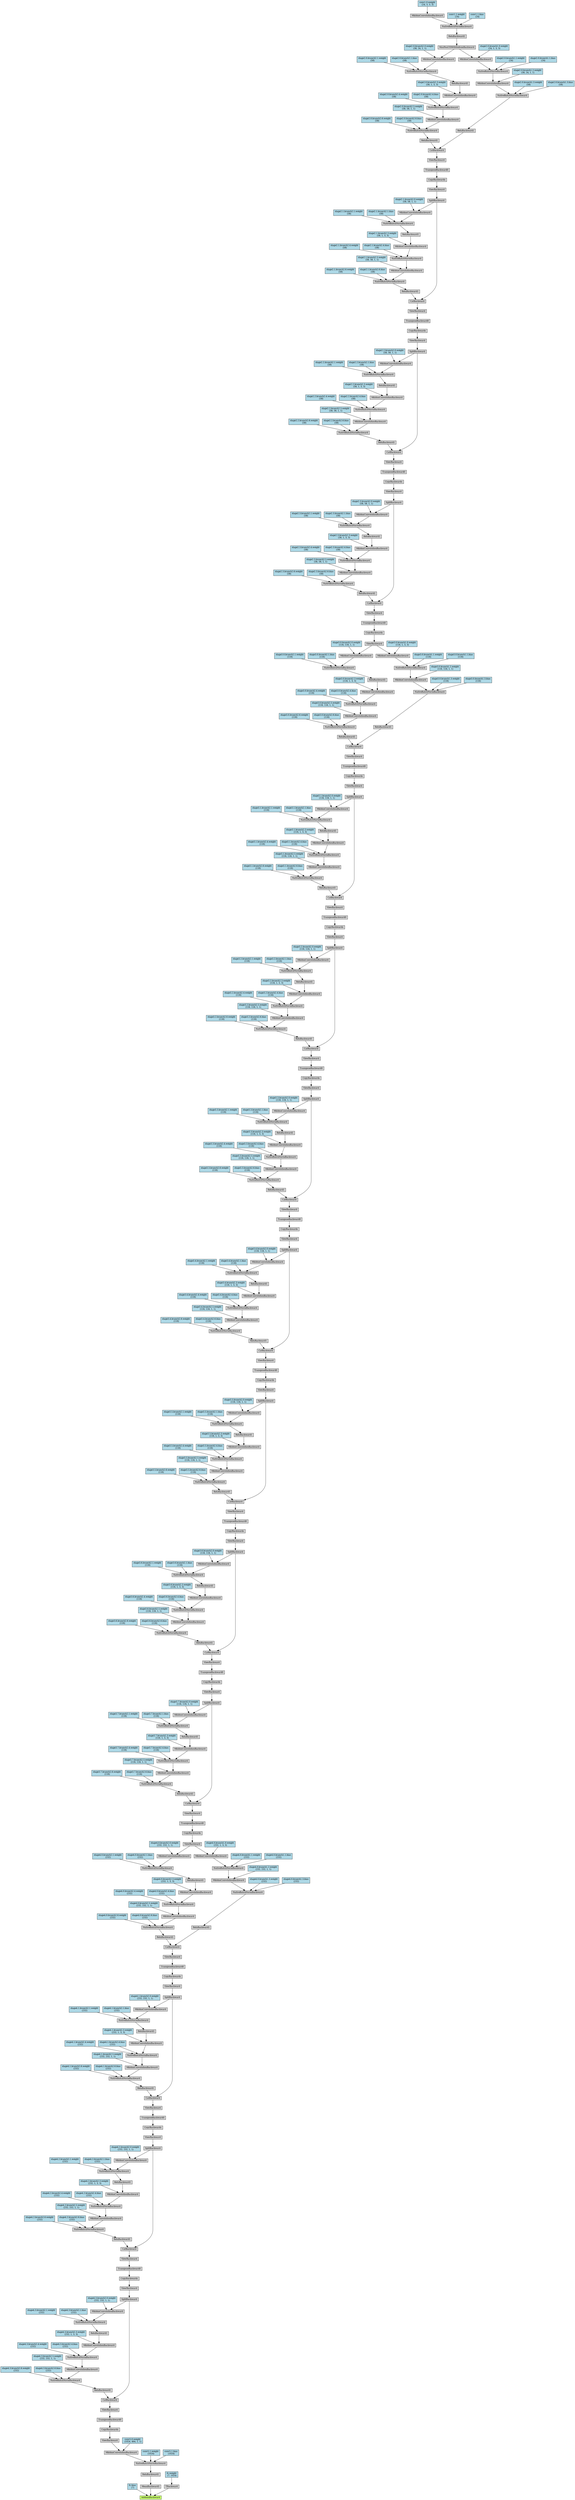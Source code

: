 digraph {
	graph [size="127.05,127.05"]
	node [align=left fontsize=12 height=0.2 ranksep=0.1 shape=box style=filled]
		139963196985864 [label=AddmmBackward fillcolor=darkolivegreen1]
			139959723354208 -> 139963196985864
		139959723354208 [label="fc.bias
 (7)" fillcolor=lightblue]
			139959723352528 -> 139963196985864
		139959723352528 [label=MeanBackward1]
			139959723353200 -> 139959723352528
		139959723353200 [label=ReluBackward1]
			139959723354264 -> 139959723353200
		139959723354264 [label=NativeBatchNormBackward]
			139959723354544 -> 139959723354264
		139959723354544 [label=MkldnnConvolutionBackward]
			139959723355272 -> 139959723354544
		139959723355272 [label=ViewBackward]
			139959723355552 -> 139959723355272
		139959723355552 [label=CopyBackwards]
			139959723354320 -> 139959723355552
		139959723354320 [label=TransposeBackward0]
			139959723353760 -> 139959723354320
		139959723353760 [label=ViewBackward]
			139959723352696 -> 139959723353760
		139959723352696 [label=CatBackward]
			139959723976632 -> 139959723352696
		139959723976632 [label=SplitBackward]
			139959723975288 -> 139959723976632
		139959723975288 [label=ViewBackward]
			139959723978200 -> 139959723975288
		139959723978200 [label=CopyBackwards]
			139959723976240 -> 139959723978200
		139959723976240 [label=TransposeBackward0]
			139959723978536 -> 139959723976240
		139959723978536 [label=ViewBackward]
			139959723975456 -> 139959723978536
		139959723975456 [label=CatBackward]
			139959723978256 -> 139959723975456
		139959723978256 [label=SplitBackward]
			139959723977752 -> 139959723978256
		139959723977752 [label=ViewBackward]
			139959723977416 -> 139959723977752
		139959723977416 [label=CopyBackwards]
			139959723976800 -> 139959723977416
		139959723976800 [label=TransposeBackward0]
			139959723976408 -> 139959723976800
		139959723976408 [label=ViewBackward]
			139959723976016 -> 139959723976408
		139959723976016 [label=CatBackward]
			139959723975736 -> 139959723976016
		139959723975736 [label=SplitBackward]
			139962238981904 -> 139959723975736
		139962238981904 [label=ViewBackward]
			139962238982016 -> 139962238981904
		139962238982016 [label=CopyBackwards]
			139962238983304 -> 139962238982016
		139962238983304 [label=TransposeBackward0]
			139962238982464 -> 139962238983304
		139962238982464 [label=ViewBackward]
			139962238981120 -> 139962238982464
		139962238981120 [label=CatBackward]
			139962238980728 -> 139962238981120
		139962238980728 [label=ReluBackward1]
			139962238982520 -> 139962238980728
		139962238982520 [label=NativeBatchNormBackward]
			139957228122184 -> 139962238982520
		139957228122184 [label=MkldnnConvolutionBackward]
			139962651998528 -> 139957228122184
		139962651998528 [label=NativeBatchNormBackward]
			139962576338504 -> 139962651998528
		139962576338504 [label=MkldnnConvolutionBackward]
			139962576336208 -> 139962576338504
		139962576336208 [label=ViewBackward]
			139962945224432 -> 139962576336208
		139962945224432 [label=CopyBackwards]
			139959722795696 -> 139962945224432
		139959722795696 [label=TransposeBackward0]
			139959722797824 -> 139959722795696
		139959722797824 [label=ViewBackward]
			139959722796312 -> 139959722797824
		139959722796312 [label=CatBackward]
			139959722795136 -> 139959722796312
		139959722795136 [label=SplitBackward]
			139959722798440 -> 139959722795136
		139959722798440 [label=ViewBackward]
			139959722798104 -> 139959722798440
		139959722798104 [label=CopyBackwards]
			139959722798328 -> 139959722798104
		139959722798328 [label=TransposeBackward0]
			139959722796648 -> 139959722798328
		139959722796648 [label=ViewBackward]
			139959722796424 -> 139959722796648
		139959722796424 [label=CatBackward]
			139959722796088 -> 139959722796424
		139959722796088 [label=SplitBackward]
			139959722795192 -> 139959722796088
		139959722795192 [label=ViewBackward]
			139959722798832 -> 139959722795192
		139959722798832 [label=CopyBackwards]
			139959722798384 -> 139959722798832
		139959722798384 [label=TransposeBackward0]
			139959722797208 -> 139959722798384
		139959722797208 [label=ViewBackward]
			139962658058816 -> 139959722797208
		139962658058816 [label=CatBackward]
			139958582924176 -> 139962658058816
		139958582924176 [label=SplitBackward]
			139958582924904 -> 139958582924176
		139958582924904 [label=ViewBackward]
			139959725121432 -> 139958582924904
		139959725121432 [label=CopyBackwards]
			139959725120032 -> 139959725121432
		139959725120032 [label=TransposeBackward0]
			139959725119808 -> 139959725120032
		139959725119808 [label=ViewBackward]
			139959725119584 -> 139959725119808
		139959725119584 [label=CatBackward]
			139959725119304 -> 139959725119584
		139959725119304 [label=SplitBackward]
			139959725118912 -> 139959725119304
		139959725118912 [label=ViewBackward]
			139959725118800 -> 139959725118912
		139959725118800 [label=CopyBackwards]
			139959725118576 -> 139959725118800
		139959725118576 [label=TransposeBackward0]
			139959725118352 -> 139959725118576
		139959725118352 [label=ViewBackward]
			139959725117960 -> 139959725118352
		139959725117960 [label=CatBackward]
			139959725117736 -> 139959725117960
		139959725117736 [label=SplitBackward]
			139959725117512 -> 139959725117736
		139959725117512 [label=ViewBackward]
			139959722336208 -> 139959725117512
		139959722336208 [label=CopyBackwards]
			139959722336096 -> 139959722336208
		139959722336096 [label=TransposeBackward0]
			139959722335872 -> 139959722336096
		139959722335872 [label=ViewBackward]
			139959722335704 -> 139959722335872
		139959722335704 [label=CatBackward]
			139959722335592 -> 139959722335704
		139959722335592 [label=SplitBackward]
			139959722335424 -> 139959722335592
		139959722335424 [label=ViewBackward]
			139959722335368 -> 139959722335424
		139959722335368 [label=CopyBackwards]
			139959722335200 -> 139959722335368
		139959722335200 [label=TransposeBackward0]
			139959722335088 -> 139959722335200
		139959722335088 [label=ViewBackward]
			139959722334976 -> 139959722335088
		139959722334976 [label=CatBackward]
			139959722334864 -> 139959722334976
		139959722334864 [label=SplitBackward]
			139959722334696 -> 139959722334864
		139959722334696 [label=ViewBackward]
			139959722334584 -> 139959722334696
		139959722334584 [label=CopyBackwards]
			139959722334416 -> 139959722334584
		139959722334416 [label=TransposeBackward0]
			139959722334360 -> 139959722334416
		139959722334360 [label=ViewBackward]
			139959722334248 -> 139959722334360
		139959722334248 [label=CatBackward]
			139959722334136 -> 139959722334248
		139959722334136 [label=ReluBackward1]
			139959722333968 -> 139959722334136
		139959722333968 [label=NativeBatchNormBackward]
			139959722333856 -> 139959722333968
		139959722333856 [label=MkldnnConvolutionBackward]
			139959722333576 -> 139959722333856
		139959722333576 [label=NativeBatchNormBackward]
			139959722333408 -> 139959722333576
		139959722333408 [label=MkldnnConvolutionBackward]
			139959722333184 -> 139959722333408
		139959722333184 [label=ViewBackward]
			139959722333016 -> 139959722333184
		139959722333016 [label=CopyBackwards]
			139959722332904 -> 139959722333016
		139959722332904 [label=TransposeBackward0]
			139959722332792 -> 139959722332904
		139959722332792 [label=ViewBackward]
			139959722332680 -> 139959722332792
		139959722332680 [label=CatBackward]
			139959722332568 -> 139959722332680
		139959722332568 [label=SplitBackward]
			139959722332400 -> 139959722332568
		139959722332400 [label=ViewBackward]
			139959722332288 -> 139959722332400
		139959722332288 [label=CopyBackwards]
			139959723843536 -> 139959722332288
		139959723843536 [label=TransposeBackward0]
			139959723843200 -> 139959723843536
		139959723843200 [label=ViewBackward]
			139959723842920 -> 139959723843200
		139959723842920 [label=CatBackward]
			139959723842808 -> 139959723842920
		139959723842808 [label=SplitBackward]
			139959723842528 -> 139959723842808
		139959723842528 [label=ViewBackward]
			139959723842192 -> 139959723842528
		139959723842192 [label=CopyBackwards]
			139959723841912 -> 139959723842192
		139959723841912 [label=TransposeBackward0]
			139959723841688 -> 139959723841912
		139959723841688 [label=ViewBackward]
			139959723841576 -> 139959723841688
		139959723841576 [label=CatBackward]
			139959723841352 -> 139959723841576
		139959723841352 [label=SplitBackward]
			139959723840904 -> 139959723841352
		139959723840904 [label=ViewBackward]
			139959723840568 -> 139959723840904
		139959723840568 [label=CopyBackwards]
			139959723840456 -> 139959723840568
		139959723840456 [label=TransposeBackward0]
			139959723840288 -> 139959723840456
		139959723840288 [label=ViewBackward]
			139959723840064 -> 139959723840288
		139959723840064 [label=CatBackward]
			139959723839784 -> 139959723840064
		139959723839784 [label=ReluBackward1]
			139962576262368 -> 139959723839784
		139962576262368 [label=NativeBatchNormBackward]
			139962576263264 -> 139962576262368
		139962576263264 [label=MkldnnConvolutionBackward]
			139962576264832 -> 139962576263264
		139962576264832 [label=NativeBatchNormBackward]
			139962576263544 -> 139962576264832
		139962576263544 [label=MkldnnConvolutionBackward]
			139962576262872 -> 139962576263544
		139962576262872 [label=MaxPool2DWithIndicesBackward]
			139962576262480 -> 139962576262872
		139962576262480 [label=ReluBackward1]
			139962576261752 -> 139962576262480
		139962576261752 [label=NativeBatchNormBackward]
			139962576261248 -> 139962576261752
		139962576261248 [label=MkldnnConvolutionBackward]
			139959722921096 -> 139962576261248
		139959722921096 [label="conv1.0.weight
 (24, 3, 3, 3)" fillcolor=lightblue]
			139962576261192 -> 139962576261752
		139962576261192 [label="conv1.1.weight
 (24)" fillcolor=lightblue]
			139959722919696 -> 139962576261752
		139959722919696 [label="conv1.1.bias
 (24)" fillcolor=lightblue]
			139962576262816 -> 139962576263544
		139962576262816 [label="stage2.0.branch1.0.weight
 (24, 1, 3, 3)" fillcolor=lightblue]
			139962576263208 -> 139962576264832
		139962576263208 [label="stage2.0.branch1.1.weight
 (24)" fillcolor=lightblue]
			139962576263152 -> 139962576264832
		139962576263152 [label="stage2.0.branch1.1.bias
 (24)" fillcolor=lightblue]
			139962576264720 -> 139962576263264
		139962576264720 [label="stage2.0.branch1.2.weight
 (58, 24, 1, 1)" fillcolor=lightblue]
			139962576263824 -> 139962576262368
		139962576263824 [label="stage2.0.branch1.3.weight
 (58)" fillcolor=lightblue]
			139962576264272 -> 139962576262368
		139962576264272 [label="stage2.0.branch1.3.bias
 (58)" fillcolor=lightblue]
			139959723839560 -> 139959723840064
		139959723839560 [label=ReluBackward1]
			139962576262424 -> 139959723839560
		139962576262424 [label=NativeBatchNormBackward]
			139962576264216 -> 139962576262424
		139962576264216 [label=MkldnnConvolutionBackward]
			139962576261976 -> 139962576264216
		139962576261976 [label=NativeBatchNormBackward]
			139959722920536 -> 139962576261976
		139959722920536 [label=MkldnnConvolutionBackward]
			139959722919920 -> 139959722920536
		139959722919920 [label=ReluBackward1]
			139959722919584 -> 139959722919920
		139959722919584 [label=NativeBatchNormBackward]
			139959722919416 -> 139959722919584
		139959722919416 [label=MkldnnConvolutionBackward]
			139962576262872 -> 139959722919416
			139959723020240 -> 139959722919416
		139959723020240 [label="stage2.0.branch2.0.weight
 (58, 24, 1, 1)" fillcolor=lightblue]
			139959722919192 -> 139959722919584
		139959722919192 [label="stage2.0.branch2.1.weight
 (58)" fillcolor=lightblue]
			139959722918184 -> 139959722919584
		139959722918184 [label="stage2.0.branch2.1.bias
 (58)" fillcolor=lightblue]
			139959722919752 -> 139959722920536
		139959722919752 [label="stage2.0.branch2.3.weight
 (58, 1, 3, 3)" fillcolor=lightblue]
			139959722920592 -> 139962576261976
		139959722920592 [label="stage2.0.branch2.4.weight
 (58)" fillcolor=lightblue]
			139959722920480 -> 139962576261976
		139959722920480 [label="stage2.0.branch2.4.bias
 (58)" fillcolor=lightblue]
			139959722921880 -> 139962576264216
		139959722921880 [label="stage2.0.branch2.5.weight
 (58, 58, 1, 1)" fillcolor=lightblue]
			139962576262648 -> 139962576262424
		139962576262648 [label="stage2.0.branch2.6.weight
 (58)" fillcolor=lightblue]
			139962576261360 -> 139962576262424
		139962576261360 [label="stage2.0.branch2.6.bias
 (58)" fillcolor=lightblue]
			139959723841184 -> 139959723841576
		139959723841184 [label=ReluBackward1]
			139959723840792 -> 139959723841184
		139959723840792 [label=NativeBatchNormBackward]
			139959723840400 -> 139959723840792
		139959723840400 [label=MkldnnConvolutionBackward]
			139962576265056 -> 139959723840400
		139962576265056 [label=NativeBatchNormBackward]
			139959722919640 -> 139962576265056
		139959722919640 [label=MkldnnConvolutionBackward]
			139959723020128 -> 139959722919640
		139959723020128 [label=ReluBackward1]
			139959723019904 -> 139959723020128
		139959723019904 [label=NativeBatchNormBackward]
			139959723019344 -> 139959723019904
		139959723019344 [label=MkldnnConvolutionBackward]
			139959723841352 -> 139959723019344
			139959723018896 -> 139959723019344
		139959723018896 [label="stage2.1.branch2.0.weight
 (58, 58, 1, 1)" fillcolor=lightblue]
			139959723019288 -> 139959723019904
		139959723019288 [label="stage2.1.branch2.1.weight
 (58)" fillcolor=lightblue]
			139959723019120 -> 139959723019904
		139959723019120 [label="stage2.1.branch2.1.bias
 (58)" fillcolor=lightblue]
			139959723019792 -> 139959722919640
		139959723019792 [label="stage2.1.branch2.3.weight
 (58, 1, 3, 3)" fillcolor=lightblue]
			139959722918072 -> 139962576265056
		139959722918072 [label="stage2.1.branch2.4.weight
 (58)" fillcolor=lightblue]
			139959722920256 -> 139962576265056
		139959722920256 [label="stage2.1.branch2.4.bias
 (58)" fillcolor=lightblue]
			139962576262928 -> 139959723840400
		139962576262928 [label="stage2.1.branch2.5.weight
 (58, 58, 1, 1)" fillcolor=lightblue]
			139959723840176 -> 139959723840792
		139959723840176 [label="stage2.1.branch2.6.weight
 (58)" fillcolor=lightblue]
			139959723839952 -> 139959723840792
		139959723839952 [label="stage2.1.branch2.6.bias
 (58)" fillcolor=lightblue]
			139959723842640 -> 139959723842920
		139959723842640 [label=ReluBackward1]
			139959723842416 -> 139959723842640
		139959723842416 [label=NativeBatchNormBackward]
			139959723841744 -> 139959723842416
		139959723841744 [label=MkldnnConvolutionBackward]
			139959723840512 -> 139959723841744
		139959723840512 [label=NativeBatchNormBackward]
			139959722919528 -> 139959723840512
		139959722919528 [label=MkldnnConvolutionBackward]
			139959723018728 -> 139959722919528
		139959723018728 [label=ReluBackward1]
			139959723018616 -> 139959723018728
		139959723018616 [label=NativeBatchNormBackward]
			139959723018168 -> 139959723018616
		139959723018168 [label=MkldnnConvolutionBackward]
			139959723842808 -> 139959723018168
			139959723017776 -> 139959723018168
		139959723017776 [label="stage2.2.branch2.0.weight
 (58, 58, 1, 1)" fillcolor=lightblue]
			139959723018112 -> 139959723018616
		139959723018112 [label="stage2.2.branch2.1.weight
 (58)" fillcolor=lightblue]
			139959723018000 -> 139959723018616
		139959723018000 [label="stage2.2.branch2.1.bias
 (58)" fillcolor=lightblue]
			139959723018504 -> 139959722919528
		139959723018504 [label="stage2.2.branch2.3.weight
 (58, 1, 3, 3)" fillcolor=lightblue]
			139959723019624 -> 139959723840512
		139959723019624 [label="stage2.2.branch2.4.weight
 (58)" fillcolor=lightblue]
			139959723019064 -> 139959723840512
		139959723019064 [label="stage2.2.branch2.4.bias
 (58)" fillcolor=lightblue]
			139962576261416 -> 139959723841744
		139962576261416 [label="stage2.2.branch2.5.weight
 (58, 58, 1, 1)" fillcolor=lightblue]
			139959723841632 -> 139959723842416
		139959723841632 [label="stage2.2.branch2.6.weight
 (58)" fillcolor=lightblue]
			139959723841408 -> 139959723842416
		139959723841408 [label="stage2.2.branch2.6.bias
 (58)" fillcolor=lightblue]
			139959722332512 -> 139959722332680
		139959722332512 [label=ReluBackward1]
			139959722332344 -> 139959722332512
		139959722332344 [label=NativeBatchNormBackward]
			139959723843312 -> 139959722332344
		139959723843312 [label=MkldnnConvolutionBackward]
			139959723842080 -> 139959723843312
		139959723842080 [label=NativeBatchNormBackward]
			139959723018280 -> 139959723842080
		139959723018280 [label=MkldnnConvolutionBackward]
			139959723017664 -> 139959723018280
		139959723017664 [label=ReluBackward1]
			139959723017496 -> 139959723017664
		139959723017496 [label=NativeBatchNormBackward]
			139959723016712 -> 139959723017496
		139959723016712 [label=MkldnnConvolutionBackward]
			139959722332568 -> 139959723016712
			139962651589488 -> 139959723016712
		139962651589488 [label="stage2.3.branch2.0.weight
 (58, 58, 1, 1)" fillcolor=lightblue]
			139959723016600 -> 139959723017496
		139959723016600 [label="stage2.3.branch2.1.weight
 (58)" fillcolor=lightblue]
			139959723016320 -> 139959723017496
		139959723016320 [label="stage2.3.branch2.1.bias
 (58)" fillcolor=lightblue]
			139959723017104 -> 139959723018280
		139959723017104 [label="stage2.3.branch2.3.weight
 (58, 1, 3, 3)" fillcolor=lightblue]
			139959723017888 -> 139959723842080
		139959723017888 [label="stage2.3.branch2.4.weight
 (58)" fillcolor=lightblue]
			139959723019456 -> 139959723842080
		139959723019456 [label="stage2.3.branch2.4.bias
 (58)" fillcolor=lightblue]
			139959723841016 -> 139959723843312
		139959723841016 [label="stage2.3.branch2.5.weight
 (58, 58, 1, 1)" fillcolor=lightblue]
			139959723843032 -> 139959722332344
		139959723843032 [label="stage2.3.branch2.6.weight
 (58)" fillcolor=lightblue]
			139959723842864 -> 139959722332344
		139959723842864 [label="stage2.3.branch2.6.bias
 (58)" fillcolor=lightblue]
			139959722333128 -> 139959722333408
		139959722333128 [label="stage3.0.branch1.0.weight
 (116, 1, 3, 3)" fillcolor=lightblue]
			139959722333352 -> 139959722333576
		139959722333352 [label="stage3.0.branch1.1.weight
 (116)" fillcolor=lightblue]
			139959722333296 -> 139959722333576
		139959722333296 [label="stage3.0.branch1.1.bias
 (116)" fillcolor=lightblue]
			139959722333520 -> 139959722333856
		139959722333520 [label="stage3.0.branch1.2.weight
 (116, 116, 1, 1)" fillcolor=lightblue]
			139959722333800 -> 139959722333968
		139959722333800 [label="stage3.0.branch1.3.weight
 (116)" fillcolor=lightblue]
			139959722333688 -> 139959722333968
		139959722333688 [label="stage3.0.branch1.3.bias
 (116)" fillcolor=lightblue]
			139959722334080 -> 139959722334248
		139959722334080 [label=ReluBackward1]
			139959722333912 -> 139959722334080
		139959722333912 [label=NativeBatchNormBackward]
			139959722333464 -> 139959722333912
		139959722333464 [label=MkldnnConvolutionBackward]
			139959722332960 -> 139959722333464
		139959722332960 [label=NativeBatchNormBackward]
			139959722332456 -> 139959722332960
		139959722332456 [label=MkldnnConvolutionBackward]
			139959723017048 -> 139959722332456
		139959723017048 [label=ReluBackward1]
			139962651590272 -> 139959723017048
		139962651590272 [label=NativeBatchNormBackward]
			139962651590552 -> 139962651590272
		139962651590552 [label=MkldnnConvolutionBackward]
			139959722333184 -> 139962651590552
			139962651588704 -> 139962651590552
		139962651588704 [label="stage3.0.branch2.0.weight
 (116, 116, 1, 1)" fillcolor=lightblue]
			139962651588480 -> 139962651590272
		139962651588480 [label="stage3.0.branch2.1.weight
 (116)" fillcolor=lightblue]
			139962651588872 -> 139962651590272
		139962651588872 [label="stage3.0.branch2.1.bias
 (116)" fillcolor=lightblue]
			139959723016936 -> 139959722332456
		139959723016936 [label="stage3.0.branch2.3.weight
 (116, 1, 3, 3)" fillcolor=lightblue]
			139959722332232 -> 139959722332960
		139959722332232 [label="stage3.0.branch2.4.weight
 (116)" fillcolor=lightblue]
			139959723842584 -> 139959722332960
		139959723842584 [label="stage3.0.branch2.4.bias
 (116)" fillcolor=lightblue]
			139959722332736 -> 139959722333464
		139959722332736 [label="stage3.0.branch2.5.weight
 (116, 116, 1, 1)" fillcolor=lightblue]
			139959722333072 -> 139959722333912
		139959722333072 [label="stage3.0.branch2.6.weight
 (116)" fillcolor=lightblue]
			139959722332848 -> 139959722333912
		139959722332848 [label="stage3.0.branch2.6.bias
 (116)" fillcolor=lightblue]
			139959722334808 -> 139959722334976
		139959722334808 [label=ReluBackward1]
			139959722334640 -> 139959722334808
		139959722334640 [label=NativeBatchNormBackward]
			139959722334472 -> 139959722334640
		139959722334472 [label=MkldnnConvolutionBackward]
			139959722333632 -> 139959722334472
		139959722333632 [label=NativeBatchNormBackward]
			139959723018224 -> 139959722333632
		139959723018224 [label=MkldnnConvolutionBackward]
			139962651589096 -> 139959723018224
		139962651589096 [label=ReluBackward1]
			139962651586800 -> 139962651589096
		139962651586800 [label=NativeBatchNormBackward]
			139962651589656 -> 139962651586800
		139962651589656 [label=MkldnnConvolutionBackward]
			139959722334864 -> 139962651589656
			139962651589824 -> 139962651589656
		139962651589824 [label="stage3.1.branch2.0.weight
 (116, 116, 1, 1)" fillcolor=lightblue]
			139962651589712 -> 139962651586800
		139962651589712 [label="stage3.1.branch2.1.weight
 (116)" fillcolor=lightblue]
			139962651589432 -> 139962651586800
		139962651589432 [label="stage3.1.branch2.1.bias
 (116)" fillcolor=lightblue]
			139962651590328 -> 139959723018224
		139962651590328 [label="stage3.1.branch2.3.weight
 (116, 1, 3, 3)" fillcolor=lightblue]
			139959722920872 -> 139959722333632
		139959722920872 [label="stage3.1.branch2.4.weight
 (116)" fillcolor=lightblue]
			139962651587864 -> 139959722333632
		139962651587864 [label="stage3.1.branch2.4.bias
 (116)" fillcolor=lightblue]
			139959722333240 -> 139959722334472
		139959722333240 [label="stage3.1.branch2.5.weight
 (116, 116, 1, 1)" fillcolor=lightblue]
			139959722334304 -> 139959722334640
		139959722334304 [label="stage3.1.branch2.6.weight
 (116)" fillcolor=lightblue]
			139959722334192 -> 139959722334640
		139959722334192 [label="stage3.1.branch2.6.bias
 (116)" fillcolor=lightblue]
			139959722335536 -> 139959722335704
		139959722335536 [label=ReluBackward1]
			139959722335312 -> 139959722335536
		139959722335312 [label=NativeBatchNormBackward]
			139959722335144 -> 139959722335312
		139959722335144 [label=MkldnnConvolutionBackward]
			139959722334528 -> 139959722335144
		139959722334528 [label=NativeBatchNormBackward]
			139962651589768 -> 139959722334528
		139962651589768 [label=MkldnnConvolutionBackward]
			139962651590216 -> 139962651589768
		139962651590216 [label=ReluBackward1]
			139962651590160 -> 139962651590216
		139962651590160 [label=NativeBatchNormBackward]
			139962651589376 -> 139962651590160
		139962651589376 [label=MkldnnConvolutionBackward]
			139959722335592 -> 139962651589376
			139962651589992 -> 139962651589376
		139962651589992 [label="stage3.2.branch2.0.weight
 (116, 116, 1, 1)" fillcolor=lightblue]
			139962651589264 -> 139962651590160
		139962651589264 [label="stage3.2.branch2.1.weight
 (116)" fillcolor=lightblue]
			139962651589152 -> 139962651590160
		139962651589152 [label="stage3.2.branch2.1.bias
 (116)" fillcolor=lightblue]
			139962651590104 -> 139962651589768
		139962651590104 [label="stage3.2.branch2.3.weight
 (116, 1, 3, 3)" fillcolor=lightblue]
			139962651588928 -> 139959722334528
		139962651588928 [label="stage3.2.branch2.4.weight
 (116)" fillcolor=lightblue]
			139962651588368 -> 139959722334528
		139962651588368 [label="stage3.2.branch2.4.bias
 (116)" fillcolor=lightblue]
			139959722334024 -> 139959722335144
		139959722334024 [label="stage3.2.branch2.5.weight
 (116, 116, 1, 1)" fillcolor=lightblue]
			139959722335032 -> 139959722335312
		139959722335032 [label="stage3.2.branch2.6.weight
 (116)" fillcolor=lightblue]
			139959722334920 -> 139959722335312
		139959722334920 [label="stage3.2.branch2.6.bias
 (116)" fillcolor=lightblue]
			139959725117680 -> 139959725117960
		139959725117680 [label=ReluBackward1]
			139959722333744 -> 139959725117680
		139959722333744 [label=NativeBatchNormBackward]
			139959722335984 -> 139959722333744
		139959722335984 [label=MkldnnConvolutionBackward]
			139959722335256 -> 139959722335984
		139959722335256 [label=NativeBatchNormBackward]
			139962651590048 -> 139959722335256
		139962651590048 [label=MkldnnConvolutionBackward]
			139962651588312 -> 139962651590048
		139962651588312 [label=ReluBackward1]
			139962651588760 -> 139962651588312
		139962651588760 [label=NativeBatchNormBackward]
			139962651590384 -> 139962651588760
		139962651590384 [label=MkldnnConvolutionBackward]
			139959725117736 -> 139962651590384
			139959725374936 -> 139962651590384
		139959725374936 [label="stage3.3.branch2.0.weight
 (116, 116, 1, 1)" fillcolor=lightblue]
			139962651589880 -> 139962651588760
		139962651589880 [label="stage3.3.branch2.1.weight
 (116)" fillcolor=lightblue]
			139962651588592 -> 139962651588760
		139962651588592 [label="stage3.3.branch2.1.bias
 (116)" fillcolor=lightblue]
			139962651590496 -> 139962651590048
		139962651590496 [label="stage3.3.branch2.3.weight
 (116, 1, 3, 3)" fillcolor=lightblue]
			139962651589600 -> 139959722335256
		139962651589600 [label="stage3.3.branch2.4.weight
 (116)" fillcolor=lightblue]
			139962651589544 -> 139959722335256
		139962651589544 [label="stage3.3.branch2.4.bias
 (116)" fillcolor=lightblue]
			139959722334752 -> 139959722335984
		139959722334752 [label="stage3.3.branch2.5.weight
 (116, 116, 1, 1)" fillcolor=lightblue]
			139959722335760 -> 139959722333744
		139959722335760 [label="stage3.3.branch2.6.weight
 (116)" fillcolor=lightblue]
			139959722335648 -> 139959722333744
		139959722335648 [label="stage3.3.branch2.6.bias
 (116)" fillcolor=lightblue]
			139959725119080 -> 139959725119584
		139959725119080 [label=ReluBackward1]
			139959725118856 -> 139959725119080
		139959725118856 [label=NativeBatchNormBackward]
			139959725118464 -> 139959725118856
		139959725118464 [label=MkldnnConvolutionBackward]
			139959722336152 -> 139959725118464
		139959722336152 [label=NativeBatchNormBackward]
			139962651589936 -> 139959722336152
		139962651589936 [label=MkldnnConvolutionBackward]
			139959725374656 -> 139962651589936
		139959725374656 [label=ReluBackward1]
			139959725373816 -> 139959725374656
		139959725373816 [label=NativeBatchNormBackward]
			139959725372528 -> 139959725373816
		139959725372528 [label=MkldnnConvolutionBackward]
			139959725119304 -> 139959725372528
			139959725375216 -> 139959725372528
		139959725375216 [label="stage3.4.branch2.0.weight
 (116, 116, 1, 1)" fillcolor=lightblue]
			139959725372304 -> 139959725373816
		139959725372304 [label="stage3.4.branch2.1.weight
 (116)" fillcolor=lightblue]
			139959725375160 -> 139959725373816
		139959725375160 [label="stage3.4.branch2.1.bias
 (116)" fillcolor=lightblue]
			139959725373760 -> 139962651589936
		139959725373760 [label="stage3.4.branch2.3.weight
 (116, 1, 3, 3)" fillcolor=lightblue]
			139962651590608 -> 139959722336152
		139962651590608 [label="stage3.4.branch2.4.weight
 (116)" fillcolor=lightblue]
			139962651590440 -> 139959722336152
		139962651590440 [label="stage3.4.branch2.4.bias
 (116)" fillcolor=lightblue]
			139959722335480 -> 139959725118464
		139959722335480 [label="stage3.4.branch2.5.weight
 (116, 116, 1, 1)" fillcolor=lightblue]
			139959725118184 -> 139959725118856
		139959725118184 [label="stage3.4.branch2.6.weight
 (116)" fillcolor=lightblue]
			139959725117792 -> 139959725118856
		139959725117792 [label="stage3.4.branch2.6.bias
 (116)" fillcolor=lightblue]
			139958582923952 -> 139962658058816
		139958582923952 [label=ReluBackward1]
			139958582924008 -> 139958582923952
		139958582924008 [label=NativeBatchNormBackward]
			139959725119976 -> 139958582924008
		139959725119976 [label=MkldnnConvolutionBackward]
			139959725118688 -> 139959725119976
		139959725118688 [label=NativeBatchNormBackward]
			139959725373424 -> 139959725118688
		139959725373424 [label=MkldnnConvolutionBackward]
			139959725375104 -> 139959725373424
		139959725375104 [label=ReluBackward1]
			139959725374880 -> 139959725375104
		139959725374880 [label=NativeBatchNormBackward]
			139959725374264 -> 139959725374880
		139959725374264 [label=MkldnnConvolutionBackward]
			139958582924176 -> 139959725374264
			139959725373592 -> 139959725374264
		139959725373592 [label="stage3.5.branch2.0.weight
 (116, 116, 1, 1)" fillcolor=lightblue]
			139959725374096 -> 139959725374880
		139959725374096 [label="stage3.5.branch2.1.weight
 (116)" fillcolor=lightblue]
			139959725373872 -> 139959725374880
		139959725373872 [label="stage3.5.branch2.1.bias
 (116)" fillcolor=lightblue]
			139959725374768 -> 139959725373424
		139959725374768 [label="stage3.5.branch2.3.weight
 (116, 1, 3, 3)" fillcolor=lightblue]
			139959725375328 -> 139959725118688
		139959725375328 [label="stage3.5.branch2.4.weight
 (116)" fillcolor=lightblue]
			139959725375048 -> 139959725118688
		139959725375048 [label="stage3.5.branch2.4.bias
 (116)" fillcolor=lightblue]
			139959725117624 -> 139959725119976
		139959725117624 [label="stage3.5.branch2.5.weight
 (116, 116, 1, 1)" fillcolor=lightblue]
			139959725119752 -> 139958582924008
		139959725119752 [label="stage3.5.branch2.6.weight
 (116)" fillcolor=lightblue]
			139959725119472 -> 139958582924008
		139959725119472 [label="stage3.5.branch2.6.bias
 (116)" fillcolor=lightblue]
			139959722795304 -> 139959722796424
		139959722795304 [label=ReluBackward1]
			139959722799000 -> 139959722795304
		139959722799000 [label=NativeBatchNormBackward]
			139959722797936 -> 139959722799000
		139959722797936 [label=MkldnnConvolutionBackward]
			139959725120088 -> 139959722797936
		139959725120088 [label=NativeBatchNormBackward]
			139959725374600 -> 139959725120088
		139959725374600 [label=MkldnnConvolutionBackward]
			139959725373480 -> 139959725374600
		139959725373480 [label=ReluBackward1]
			139959725373256 -> 139959725373480
		139959725373256 [label=NativeBatchNormBackward]
			139959725372640 -> 139959725373256
		139959725372640 [label=MkldnnConvolutionBackward]
			139959722796088 -> 139959725372640
			139959725371968 -> 139959725372640
		139959725371968 [label="stage3.6.branch2.0.weight
 (116, 116, 1, 1)" fillcolor=lightblue]
			139959725372472 -> 139959725373256
		139959725372472 [label="stage3.6.branch2.1.weight
 (116)" fillcolor=lightblue]
			139959725372248 -> 139959725373256
		139959725372248 [label="stage3.6.branch2.1.bias
 (116)" fillcolor=lightblue]
			139959725373144 -> 139959725374600
		139959725373144 [label="stage3.6.branch2.3.weight
 (116, 1, 3, 3)" fillcolor=lightblue]
			139959725373704 -> 139959725120088
		139959725373704 [label="stage3.6.branch2.4.weight
 (116)" fillcolor=lightblue]
			139959725372584 -> 139959725120088
		139959725372584 [label="stage3.6.branch2.4.bias
 (116)" fillcolor=lightblue]
			139959725118968 -> 139959722797936
		139959725118968 [label="stage3.6.branch2.5.weight
 (116, 116, 1, 1)" fillcolor=lightblue]
			139962658059824 -> 139959722799000
		139962658059824 [label="stage3.6.branch2.6.weight
 (116)" fillcolor=lightblue]
			139958582923392 -> 139959722799000
		139958582923392 [label="stage3.6.branch2.6.bias
 (116)" fillcolor=lightblue]
			139959722795808 -> 139959722796312
		139959722795808 [label=ReluBackward1]
			139959722796200 -> 139959722795808
		139959722796200 [label=NativeBatchNormBackward]
			139959722796928 -> 139959722796200
		139959722796928 [label=MkldnnConvolutionBackward]
			139959722798496 -> 139959722796928
		139959722798496 [label=NativeBatchNormBackward]
			139959725372976 -> 139959722798496
		139959725372976 [label=MkldnnConvolutionBackward]
			139959725371856 -> 139959725372976
		139959725371856 [label=ReluBackward1]
			139963441096520 -> 139959725371856
		139963441096520 [label=NativeBatchNormBackward]
			139962657973080 -> 139963441096520
		139962657973080 [label=MkldnnConvolutionBackward]
			139959722795136 -> 139962657973080
			139962576305624 -> 139962657973080
		139962576305624 [label="stage3.7.branch2.0.weight
 (116, 116, 1, 1)" fillcolor=lightblue]
			139962576306128 -> 139963441096520
		139962576306128 [label="stage3.7.branch2.1.weight
 (116)" fillcolor=lightblue]
			139962576305904 -> 139963441096520
		139962576305904 [label="stage3.7.branch2.1.bias
 (116)" fillcolor=lightblue]
			139959725371520 -> 139959725372976
		139959725371520 [label="stage3.7.branch2.3.weight
 (116, 1, 3, 3)" fillcolor=lightblue]
			139959725372080 -> 139959722798496
		139959725372080 [label="stage3.7.branch2.4.weight
 (116)" fillcolor=lightblue]
			139959725374376 -> 139959722798496
		139959725374376 [label="stage3.7.branch2.4.bias
 (116)" fillcolor=lightblue]
			139958582924848 -> 139959722796928
		139958582924848 [label="stage3.7.branch2.5.weight
 (116, 116, 1, 1)" fillcolor=lightblue]
			139959722796760 -> 139959722796200
		139959722796760 [label="stage3.7.branch2.6.weight
 (116)" fillcolor=lightblue]
			139959722796368 -> 139959722796200
		139959722796368 [label="stage3.7.branch2.6.bias
 (116)" fillcolor=lightblue]
			139962576335480 -> 139962576338504
		139962576335480 [label="stage4.0.branch1.0.weight
 (232, 1, 3, 3)" fillcolor=lightblue]
			139962576336656 -> 139962651998528
		139962576336656 [label="stage4.0.branch1.1.weight
 (232)" fillcolor=lightblue]
			139962576338392 -> 139962651998528
		139962576338392 [label="stage4.0.branch1.1.bias
 (232)" fillcolor=lightblue]
			139962576335424 -> 139957228122184
		139962576335424 [label="stage4.0.branch1.2.weight
 (232, 232, 1, 1)" fillcolor=lightblue]
			139962658580520 -> 139962238982520
		139962658580520 [label="stage4.0.branch1.3.weight
 (232)" fillcolor=lightblue]
			139962658580128 -> 139962238982520
		139962658580128 [label="stage4.0.branch1.3.bias
 (232)" fillcolor=lightblue]
			139962238980504 -> 139962238981120
		139962238980504 [label=ReluBackward1]
			139957228123976 -> 139962238980504
		139957228123976 [label=NativeBatchNormBackward]
			139962576335872 -> 139957228123976
		139962576335872 [label=MkldnnConvolutionBackward]
			139959722798160 -> 139962576335872
		139959722798160 [label=NativeBatchNormBackward]
			139959722798608 -> 139959722798160
		139959722798608 [label=MkldnnConvolutionBackward]
			139963441096464 -> 139959722798608
		139963441096464 [label=ReluBackward1]
			139962576305680 -> 139963441096464
		139962576305680 [label=NativeBatchNormBackward]
			139962576305344 -> 139962576305680
		139962576305344 [label=MkldnnConvolutionBackward]
			139962576336208 -> 139962576305344
			139962576305120 -> 139962576305344
		139962576305120 [label="stage4.0.branch2.0.weight
 (232, 232, 1, 1)" fillcolor=lightblue]
			139962576305288 -> 139962576305680
		139962576305288 [label="stage4.0.branch2.1.weight
 (232)" fillcolor=lightblue]
			139962576305400 -> 139962576305680
		139962576305400 [label="stage4.0.branch2.1.bias
 (232)" fillcolor=lightblue]
			139959725371632 -> 139959722798608
		139959725371632 [label="stage4.0.branch2.3.weight
 (232, 1, 3, 3)" fillcolor=lightblue]
			139959722797432 -> 139959722798160
		139959722797432 [label="stage4.0.branch2.4.weight
 (232)" fillcolor=lightblue]
			139959722795248 -> 139959722798160
		139959722795248 [label="stage4.0.branch2.4.bias
 (232)" fillcolor=lightblue]
			139959722797376 -> 139962576335872
		139959722797376 [label="stage4.0.branch2.5.weight
 (232, 232, 1, 1)" fillcolor=lightblue]
			139962576335816 -> 139957228123976
		139962576335816 [label="stage4.0.branch2.6.weight
 (232)" fillcolor=lightblue]
			139962576337720 -> 139957228123976
		139962576337720 [label="stage4.0.branch2.6.bias
 (232)" fillcolor=lightblue]
			139959723977136 -> 139959723976016
		139959723977136 [label=ReluBackward1]
			139962238980224 -> 139959723977136
		139962238980224 [label=NativeBatchNormBackward]
			139962238982800 -> 139962238980224
		139962238982800 [label=MkldnnConvolutionBackward]
			139962652000152 -> 139962238982800
		139962652000152 [label=NativeBatchNormBackward]
			139959725372752 -> 139962652000152
		139959725372752 [label=MkldnnConvolutionBackward]
			139962576305064 -> 139959725372752
		139962576305064 [label=ReluBackward1]
			139962576305008 -> 139962576305064
		139962576305008 [label=NativeBatchNormBackward]
			139962576304784 -> 139962576305008
		139962576304784 [label=MkldnnConvolutionBackward]
			139959723975736 -> 139962576304784
			139962576304560 -> 139962576304784
		139962576304560 [label="stage4.1.branch2.0.weight
 (232, 232, 1, 1)" fillcolor=lightblue]
			139962576304728 -> 139962576305008
		139962576304728 [label="stage4.1.branch2.1.weight
 (232)" fillcolor=lightblue]
			139962576304672 -> 139962576305008
		139962576304672 [label="stage4.1.branch2.1.bias
 (232)" fillcolor=lightblue]
			139962576304952 -> 139959725372752
		139962576304952 [label="stage4.1.branch2.3.weight
 (232, 1, 3, 3)" fillcolor=lightblue]
			139959722332624 -> 139962652000152
		139959722332624 [label="stage4.1.branch2.4.weight
 (232)" fillcolor=lightblue]
			139962576305176 -> 139962652000152
		139962576305176 [label="stage4.1.branch2.4.bias
 (232)" fillcolor=lightblue]
			139959722795528 -> 139962238982800
		139959722795528 [label="stage4.1.branch2.5.weight
 (232, 232, 1, 1)" fillcolor=lightblue]
			139962238981288 -> 139962238980224
		139962238981288 [label="stage4.1.branch2.6.weight
 (232)" fillcolor=lightblue]
			139962238981064 -> 139962238980224
		139962238981064 [label="stage4.1.branch2.6.bias
 (232)" fillcolor=lightblue]
			139959723978032 -> 139959723975456
		139959723978032 [label=ReluBackward1]
			139959723977640 -> 139959723978032
		139959723977640 [label=NativeBatchNormBackward]
			139959723976688 -> 139959723977640
		139959723976688 [label=MkldnnConvolutionBackward]
			139962238983976 -> 139959723976688
		139962238983976 [label=NativeBatchNormBackward]
			139962576304896 -> 139962238983976
		139962576304896 [label=MkldnnConvolutionBackward]
			139962576304504 -> 139962576304896
		139962576304504 [label=ReluBackward1]
			139962576304448 -> 139962576304504
		139962576304448 [label=NativeBatchNormBackward]
			139962576304224 -> 139962576304448
		139962576304224 [label=MkldnnConvolutionBackward]
			139959723978256 -> 139962576304224
			139962576304000 -> 139962576304224
		139962576304000 [label="stage4.2.branch2.0.weight
 (232, 232, 1, 1)" fillcolor=lightblue]
			139962576304168 -> 139962576304448
		139962576304168 [label="stage4.2.branch2.1.weight
 (232)" fillcolor=lightblue]
			139962576304112 -> 139962576304448
		139962576304112 [label="stage4.2.branch2.1.bias
 (232)" fillcolor=lightblue]
			139962576304392 -> 139962576304896
		139962576304392 [label="stage4.2.branch2.3.weight
 (232, 1, 3, 3)" fillcolor=lightblue]
			139962576304616 -> 139962238983976
		139962576304616 [label="stage4.2.branch2.4.weight
 (232)" fillcolor=lightblue]
			139962576305568 -> 139962238983976
		139962576305568 [label="stage4.2.branch2.4.bias
 (232)" fillcolor=lightblue]
			139962238980280 -> 139959723976688
		139962238980280 [label="stage4.2.branch2.5.weight
 (232, 232, 1, 1)" fillcolor=lightblue]
			139959723976128 -> 139959723977640
		139959723976128 [label="stage4.2.branch2.6.weight
 (232)" fillcolor=lightblue]
			139959723975792 -> 139959723977640
		139959723975792 [label="stage4.2.branch2.6.bias
 (232)" fillcolor=lightblue]
			139959723976912 -> 139959723352696
		139959723976912 [label=ReluBackward1]
			139959723975512 -> 139959723976912
		139959723975512 [label=NativeBatchNormBackward]
			139959723975680 -> 139959723975512
		139959723975680 [label=MkldnnConvolutionBackward]
			139959723977304 -> 139959723975680
		139959723977304 [label=NativeBatchNormBackward]
			139962576304336 -> 139959723977304
		139962576304336 [label=MkldnnConvolutionBackward]
			139962576303944 -> 139962576304336
		139962576303944 [label=ReluBackward1]
			139962576303832 -> 139962576303944
		139962576303832 [label=NativeBatchNormBackward]
			139962576303608 -> 139962576303832
		139962576303608 [label=MkldnnConvolutionBackward]
			139959723976632 -> 139962576303608
			139962576303384 -> 139962576303608
		139962576303384 [label="stage4.3.branch2.0.weight
 (232, 232, 1, 1)" fillcolor=lightblue]
			139962576303552 -> 139962576303832
		139962576303552 [label="stage4.3.branch2.1.weight
 (232)" fillcolor=lightblue]
			139962576303496 -> 139962576303832
		139962576303496 [label="stage4.3.branch2.1.bias
 (232)" fillcolor=lightblue]
			139962576303776 -> 139962576304336
		139962576303776 [label="stage4.3.branch2.3.weight
 (232, 1, 3, 3)" fillcolor=lightblue]
			139962576304056 -> 139959723977304
		139962576304056 [label="stage4.3.branch2.4.weight
 (232)" fillcolor=lightblue]
			139962576304840 -> 139959723977304
		139962576304840 [label="stage4.3.branch2.4.bias
 (232)" fillcolor=lightblue]
			139962238983808 -> 139959723975680
		139962238983808 [label="stage4.3.branch2.5.weight
 (232, 232, 1, 1)" fillcolor=lightblue]
			139959723975176 -> 139959723975512
		139959723975176 [label="stage4.3.branch2.6.weight
 (232)" fillcolor=lightblue]
			139959723978424 -> 139959723975512
		139959723978424 [label="stage4.3.branch2.6.bias
 (232)" fillcolor=lightblue]
			139959723355384 -> 139959723354544
		139959723355384 [label="conv5.0.weight
 (1024, 464, 1, 1)" fillcolor=lightblue]
			139959723354600 -> 139959723354264
		139959723354600 [label="conv5.1.weight
 (1024)" fillcolor=lightblue]
			139959723354768 -> 139959723354264
		139959723354768 [label="conv5.1.bias
 (1024)" fillcolor=lightblue]
			139959723352640 -> 139963196985864
		139959723352640 [label=TBackward]
			139959723353816 -> 139959723352640
		139959723353816 [label="fc.weight
 (7, 1024)" fillcolor=lightblue]
}